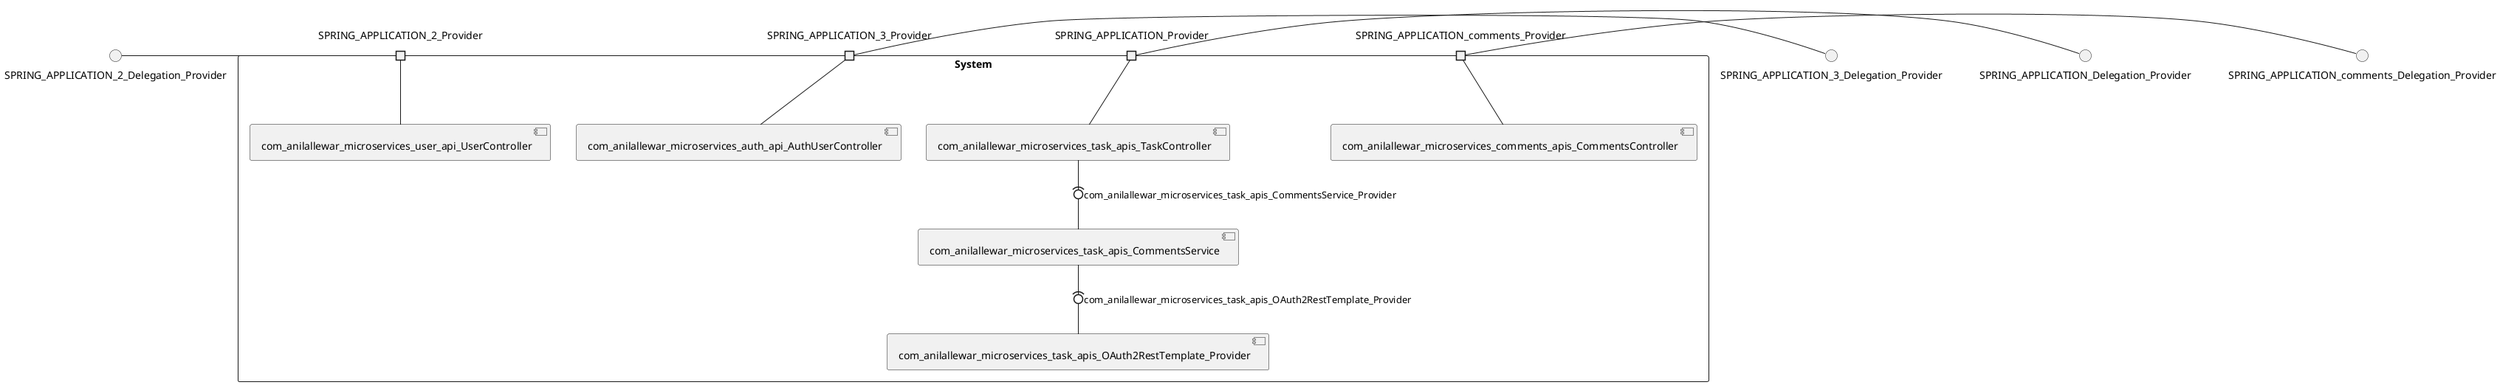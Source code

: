 @startuml
skinparam fixCircleLabelOverlapping true
skinparam componentStyle uml2
() SPRING_APPLICATION_2_Delegation_Provider
() SPRING_APPLICATION_3_Delegation_Provider
() SPRING_APPLICATION_Delegation_Provider
() SPRING_APPLICATION_comments_Delegation_Provider
rectangle System {
[com_anilallewar_microservices_auth_api_AuthUserController] [[anilallewar-microservices-basics-spring-boot.repository#_9uyPeumDEe6Y2OVFrogUbA]]
[com_anilallewar_microservices_comments_apis_CommentsController] [[anilallewar-microservices-basics-spring-boot.repository#_9uyPeumDEe6Y2OVFrogUbA]]
[com_anilallewar_microservices_task_apis_CommentsService] [[anilallewar-microservices-basics-spring-boot.repository#_9uyPeumDEe6Y2OVFrogUbA]]
[com_anilallewar_microservices_task_apis_OAuth2RestTemplate_Provider] [[anilallewar-microservices-basics-spring-boot.repository#_9uyPeumDEe6Y2OVFrogUbA]]
[com_anilallewar_microservices_task_apis_TaskController] [[anilallewar-microservices-basics-spring-boot.repository#_9uyPeumDEe6Y2OVFrogUbA]]
[com_anilallewar_microservices_user_api_UserController] [[anilallewar-microservices-basics-spring-boot.repository#_9uyPeumDEe6Y2OVFrogUbA]]
port SPRING_APPLICATION_2_Provider
SPRING_APPLICATION_2_Delegation_Provider - SPRING_APPLICATION_2_Provider
SPRING_APPLICATION_2_Provider - [com_anilallewar_microservices_user_api_UserController]
port SPRING_APPLICATION_3_Provider
SPRING_APPLICATION_3_Delegation_Provider - SPRING_APPLICATION_3_Provider
SPRING_APPLICATION_3_Provider - [com_anilallewar_microservices_auth_api_AuthUserController]
port SPRING_APPLICATION_Provider
SPRING_APPLICATION_Delegation_Provider - SPRING_APPLICATION_Provider
SPRING_APPLICATION_Provider - [com_anilallewar_microservices_task_apis_TaskController]
port SPRING_APPLICATION_comments_Provider
SPRING_APPLICATION_comments_Delegation_Provider - SPRING_APPLICATION_comments_Provider
SPRING_APPLICATION_comments_Provider - [com_anilallewar_microservices_comments_apis_CommentsController]
[com_anilallewar_microservices_task_apis_TaskController] -(0- [com_anilallewar_microservices_task_apis_CommentsService] : com_anilallewar_microservices_task_apis_CommentsService_Provider
[com_anilallewar_microservices_task_apis_CommentsService] -(0- [com_anilallewar_microservices_task_apis_OAuth2RestTemplate_Provider] : com_anilallewar_microservices_task_apis_OAuth2RestTemplate_Provider
}

@enduml
